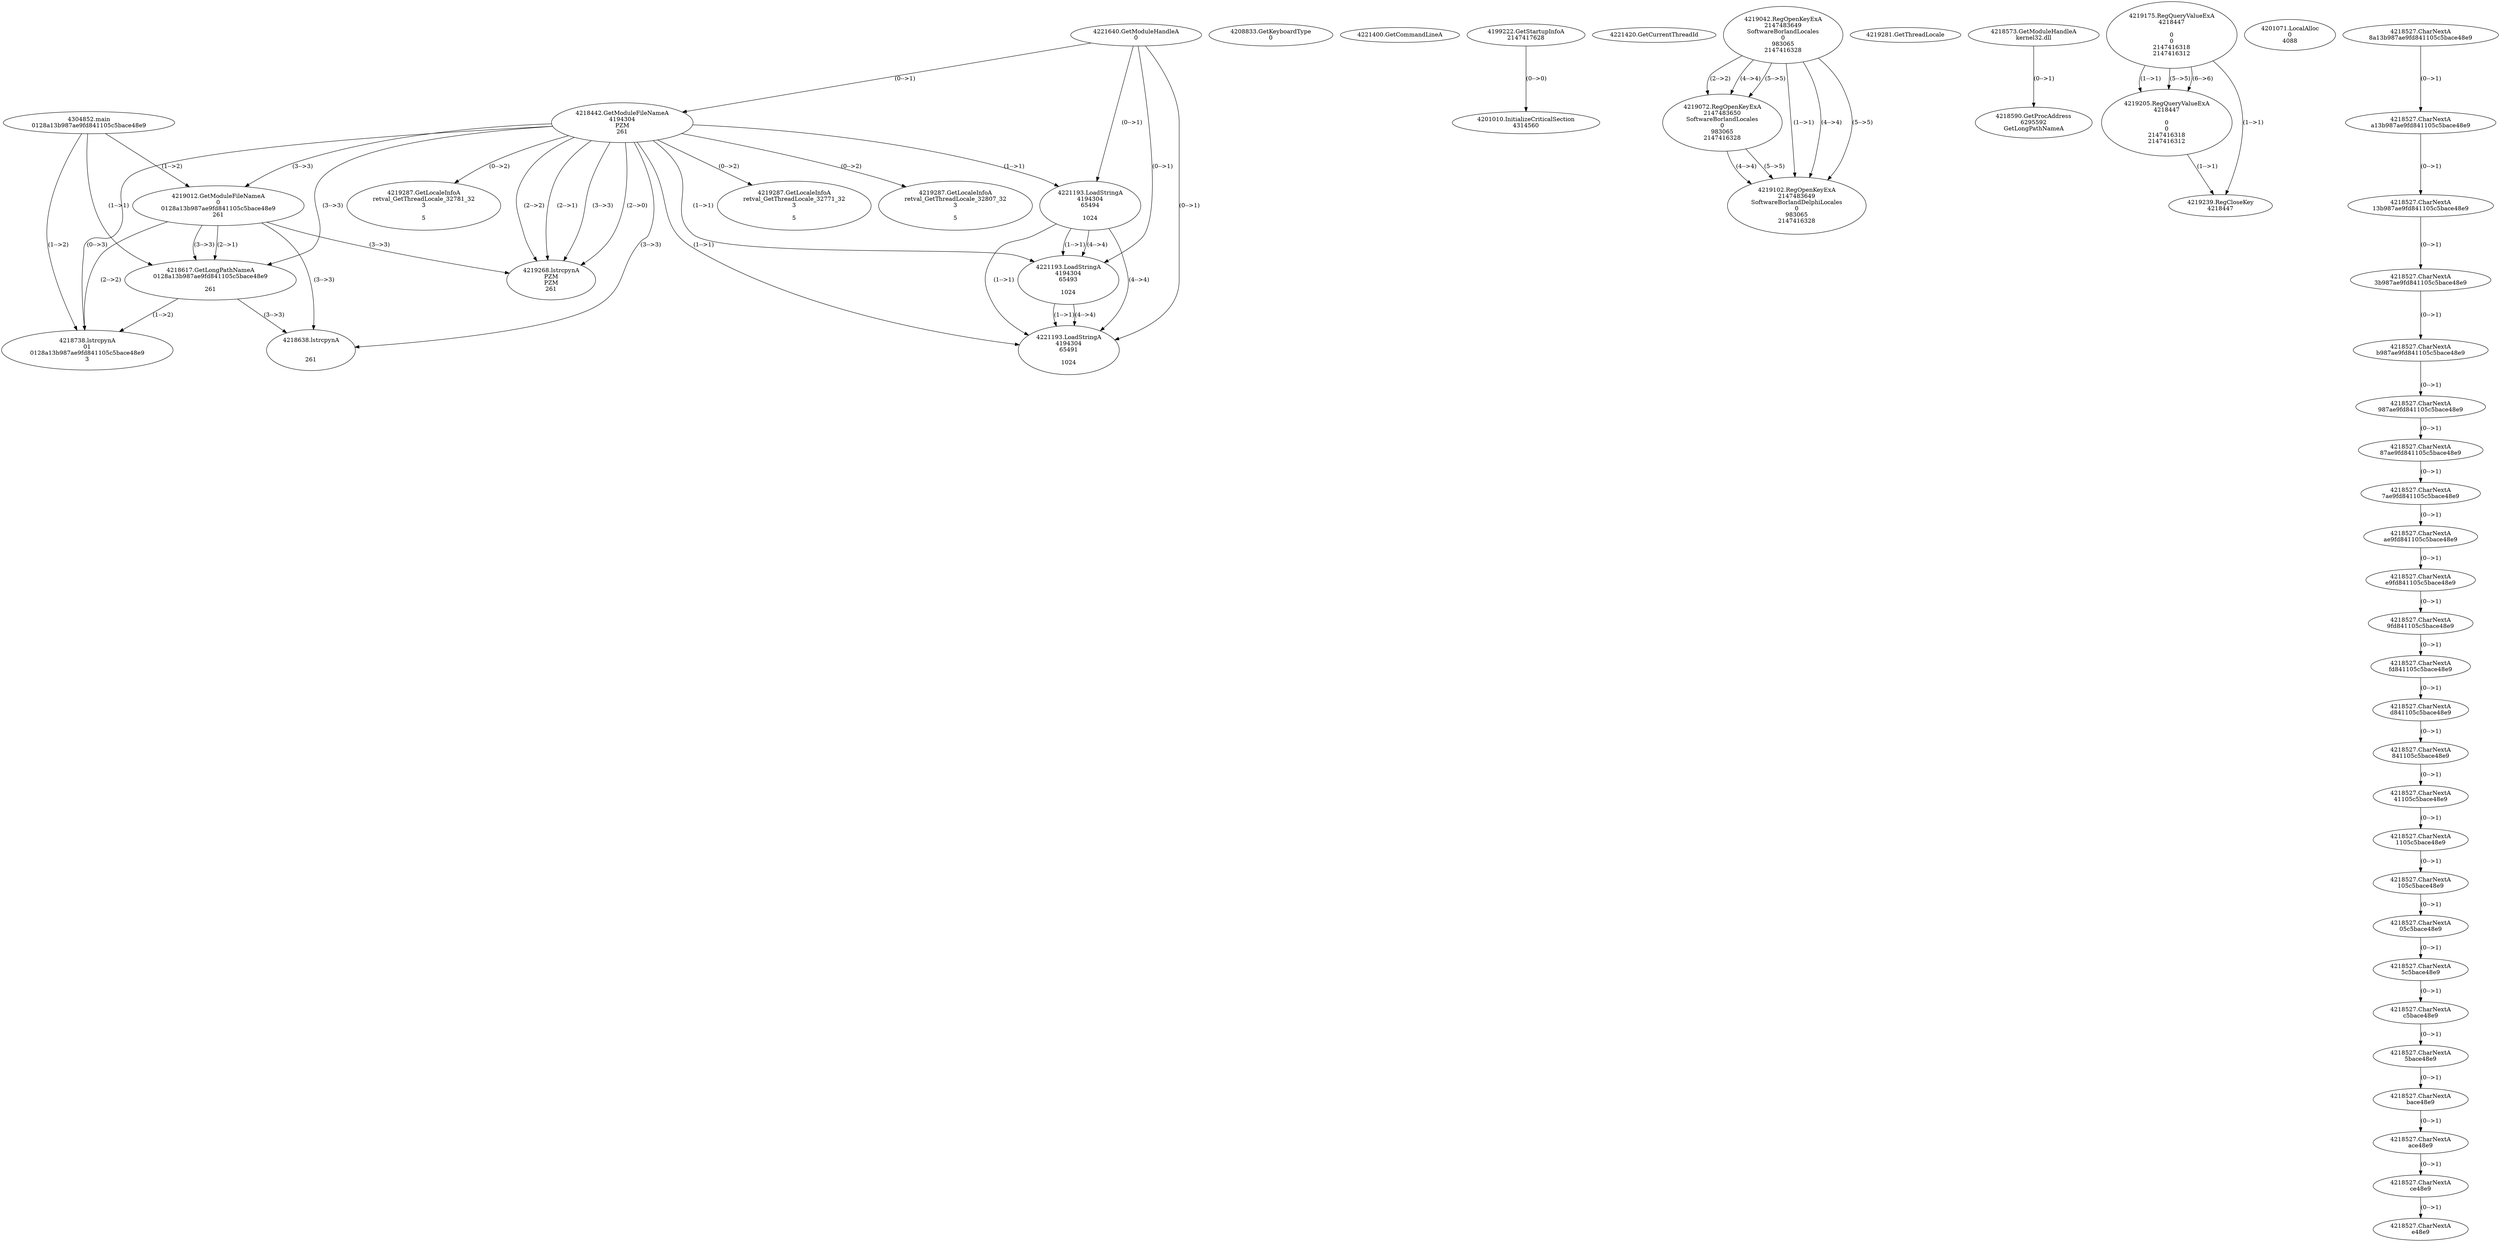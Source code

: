 // Global SCDG with merge call
digraph {
	0 [label="4304852.main
0128a13b987ae9fd841105c5bace48e9"]
	1 [label="4221640.GetModuleHandleA
0"]
	2 [label="4208833.GetKeyboardType
0"]
	3 [label="4221400.GetCommandLineA
"]
	4 [label="4199222.GetStartupInfoA
2147417628"]
	5 [label="4221420.GetCurrentThreadId
"]
	6 [label="4218442.GetModuleFileNameA
4194304
PZM
261"]
	1 -> 6 [label="(0-->1)"]
	7 [label="4219012.GetModuleFileNameA
0
0128a13b987ae9fd841105c5bace48e9
261"]
	0 -> 7 [label="(1-->2)"]
	6 -> 7 [label="(3-->3)"]
	8 [label="4219042.RegOpenKeyExA
2147483649
Software\Borland\Locales
0
983065
2147416328"]
	9 [label="4219072.RegOpenKeyExA
2147483650
Software\Borland\Locales
0
983065
2147416328"]
	8 -> 9 [label="(2-->2)"]
	8 -> 9 [label="(4-->4)"]
	8 -> 9 [label="(5-->5)"]
	10 [label="4219102.RegOpenKeyExA
2147483649
Software\Borland\Delphi\Locales
0
983065
2147416328"]
	8 -> 10 [label="(1-->1)"]
	8 -> 10 [label="(4-->4)"]
	9 -> 10 [label="(4-->4)"]
	8 -> 10 [label="(5-->5)"]
	9 -> 10 [label="(5-->5)"]
	11 [label="4219268.lstrcpynA
PZM
PZM
261"]
	6 -> 11 [label="(2-->1)"]
	6 -> 11 [label="(2-->2)"]
	6 -> 11 [label="(3-->3)"]
	7 -> 11 [label="(3-->3)"]
	6 -> 11 [label="(2-->0)"]
	12 [label="4219281.GetThreadLocale
"]
	13 [label="4219287.GetLocaleInfoA
retval_GetThreadLocale_32771_32
3

5"]
	6 -> 13 [label="(0-->2)"]
	14 [label="4221193.LoadStringA
4194304
65494

1024"]
	1 -> 14 [label="(0-->1)"]
	6 -> 14 [label="(1-->1)"]
	15 [label="4221193.LoadStringA
4194304
65493

1024"]
	1 -> 15 [label="(0-->1)"]
	6 -> 15 [label="(1-->1)"]
	14 -> 15 [label="(1-->1)"]
	14 -> 15 [label="(4-->4)"]
	16 [label="4221193.LoadStringA
4194304
65491

1024"]
	1 -> 16 [label="(0-->1)"]
	6 -> 16 [label="(1-->1)"]
	14 -> 16 [label="(1-->1)"]
	15 -> 16 [label="(1-->1)"]
	14 -> 16 [label="(4-->4)"]
	15 -> 16 [label="(4-->4)"]
	17 [label="4218573.GetModuleHandleA
kernel32.dll"]
	18 [label="4218590.GetProcAddress
6295592
GetLongPathNameA"]
	17 -> 18 [label="(0-->1)"]
	19 [label="4218617.GetLongPathNameA
0128a13b987ae9fd841105c5bace48e9

261"]
	0 -> 19 [label="(1-->1)"]
	7 -> 19 [label="(2-->1)"]
	6 -> 19 [label="(3-->3)"]
	7 -> 19 [label="(3-->3)"]
	20 [label="4218638.lstrcpynA


261"]
	6 -> 20 [label="(3-->3)"]
	7 -> 20 [label="(3-->3)"]
	19 -> 20 [label="(3-->3)"]
	21 [label="4219175.RegQueryValueExA
4218447

0
0
2147416318
2147416312"]
	22 [label="4219205.RegQueryValueExA
4218447

0
0
2147416318
2147416312"]
	21 -> 22 [label="(1-->1)"]
	21 -> 22 [label="(5-->5)"]
	21 -> 22 [label="(6-->6)"]
	23 [label="4219239.RegCloseKey
4218447"]
	21 -> 23 [label="(1-->1)"]
	22 -> 23 [label="(1-->1)"]
	24 [label="4219287.GetLocaleInfoA
retval_GetThreadLocale_32807_32
3

5"]
	6 -> 24 [label="(0-->2)"]
	25 [label="4201010.InitializeCriticalSection
4314560"]
	4 -> 25 [label="(0-->0)"]
	26 [label="4201071.LocalAlloc
0
4088"]
	27 [label="4218738.lstrcpynA
01
0128a13b987ae9fd841105c5bace48e9
3"]
	0 -> 27 [label="(1-->2)"]
	7 -> 27 [label="(2-->2)"]
	19 -> 27 [label="(1-->2)"]
	6 -> 27 [label="(0-->3)"]
	28 [label="4218527.CharNextA
8a13b987ae9fd841105c5bace48e9"]
	29 [label="4218527.CharNextA
a13b987ae9fd841105c5bace48e9"]
	28 -> 29 [label="(0-->1)"]
	30 [label="4218527.CharNextA
13b987ae9fd841105c5bace48e9"]
	29 -> 30 [label="(0-->1)"]
	31 [label="4218527.CharNextA
3b987ae9fd841105c5bace48e9"]
	30 -> 31 [label="(0-->1)"]
	32 [label="4218527.CharNextA
b987ae9fd841105c5bace48e9"]
	31 -> 32 [label="(0-->1)"]
	33 [label="4218527.CharNextA
987ae9fd841105c5bace48e9"]
	32 -> 33 [label="(0-->1)"]
	34 [label="4218527.CharNextA
87ae9fd841105c5bace48e9"]
	33 -> 34 [label="(0-->1)"]
	35 [label="4218527.CharNextA
7ae9fd841105c5bace48e9"]
	34 -> 35 [label="(0-->1)"]
	36 [label="4218527.CharNextA
ae9fd841105c5bace48e9"]
	35 -> 36 [label="(0-->1)"]
	37 [label="4218527.CharNextA
e9fd841105c5bace48e9"]
	36 -> 37 [label="(0-->1)"]
	38 [label="4218527.CharNextA
9fd841105c5bace48e9"]
	37 -> 38 [label="(0-->1)"]
	39 [label="4218527.CharNextA
fd841105c5bace48e9"]
	38 -> 39 [label="(0-->1)"]
	40 [label="4218527.CharNextA
d841105c5bace48e9"]
	39 -> 40 [label="(0-->1)"]
	41 [label="4218527.CharNextA
841105c5bace48e9"]
	40 -> 41 [label="(0-->1)"]
	42 [label="4218527.CharNextA
41105c5bace48e9"]
	41 -> 42 [label="(0-->1)"]
	43 [label="4218527.CharNextA
1105c5bace48e9"]
	42 -> 43 [label="(0-->1)"]
	44 [label="4218527.CharNextA
105c5bace48e9"]
	43 -> 44 [label="(0-->1)"]
	45 [label="4218527.CharNextA
05c5bace48e9"]
	44 -> 45 [label="(0-->1)"]
	46 [label="4218527.CharNextA
5c5bace48e9"]
	45 -> 46 [label="(0-->1)"]
	47 [label="4218527.CharNextA
c5bace48e9"]
	46 -> 47 [label="(0-->1)"]
	48 [label="4218527.CharNextA
5bace48e9"]
	47 -> 48 [label="(0-->1)"]
	49 [label="4218527.CharNextA
bace48e9"]
	48 -> 49 [label="(0-->1)"]
	50 [label="4218527.CharNextA
ace48e9"]
	49 -> 50 [label="(0-->1)"]
	51 [label="4218527.CharNextA
ce48e9"]
	50 -> 51 [label="(0-->1)"]
	52 [label="4218527.CharNextA
e48e9"]
	51 -> 52 [label="(0-->1)"]
	53 [label="4219287.GetLocaleInfoA
retval_GetThreadLocale_32781_32
3

5"]
	6 -> 53 [label="(0-->2)"]
}
